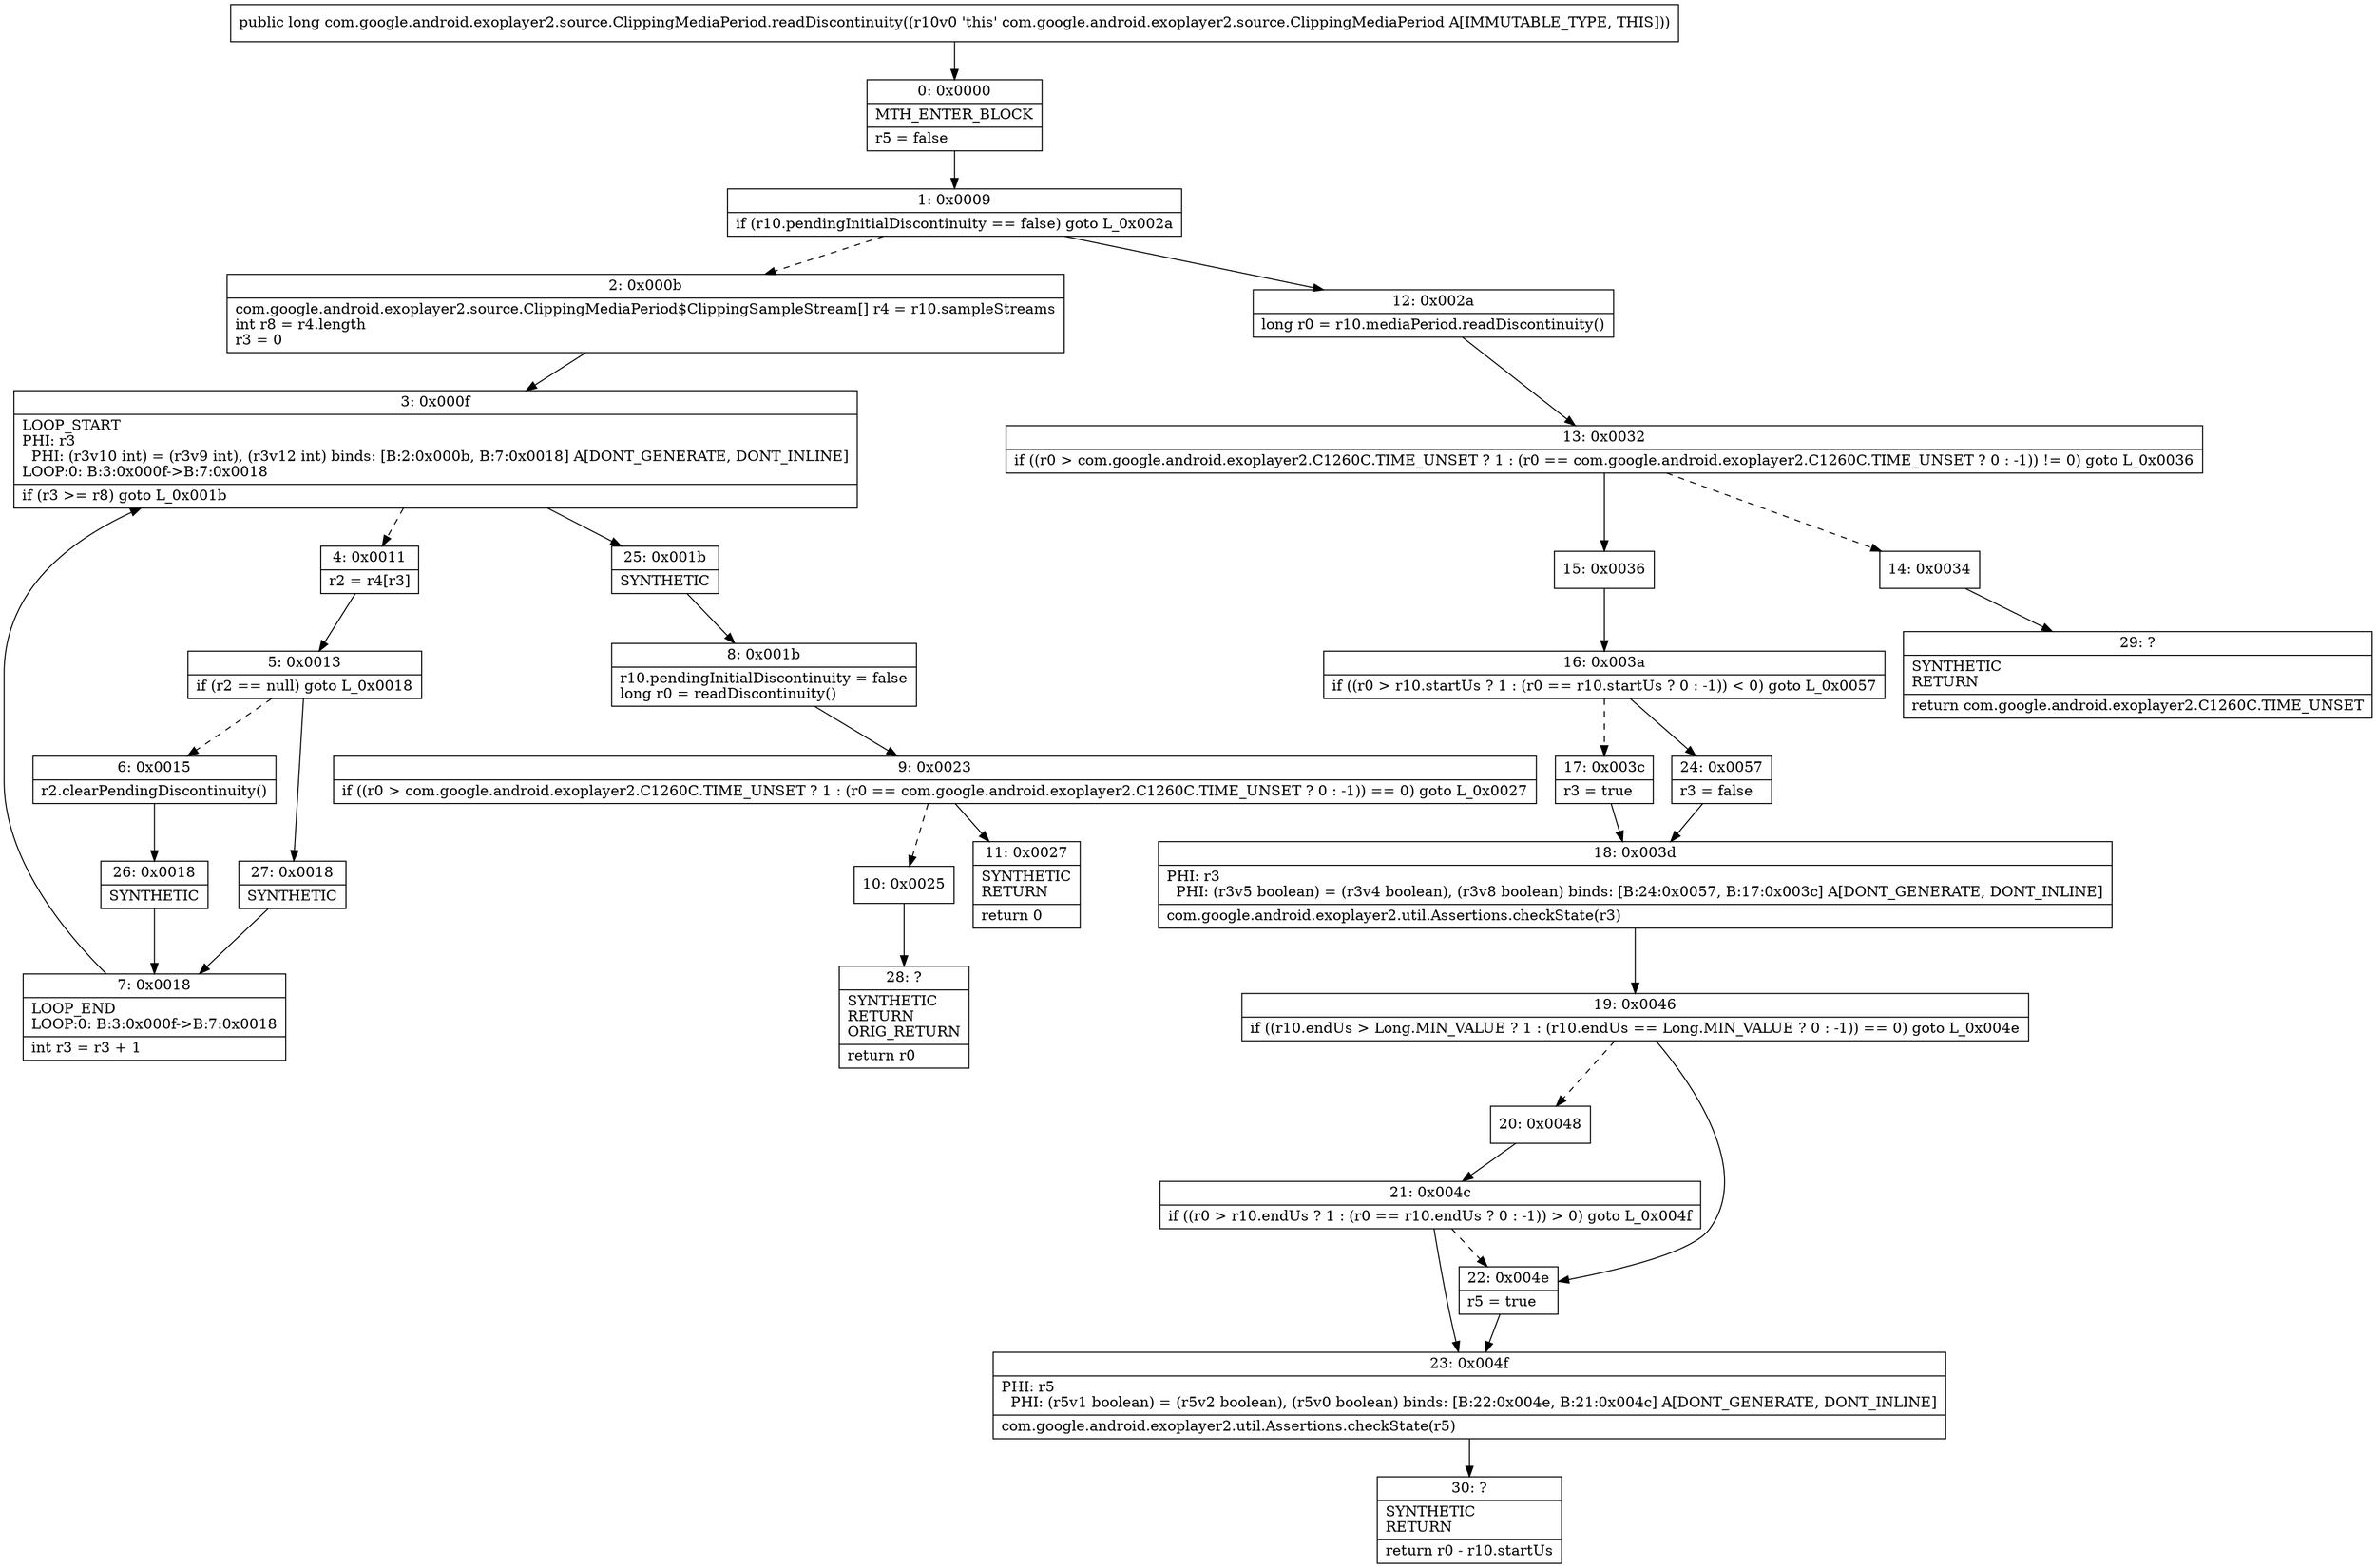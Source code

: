 digraph "CFG forcom.google.android.exoplayer2.source.ClippingMediaPeriod.readDiscontinuity()J" {
Node_0 [shape=record,label="{0\:\ 0x0000|MTH_ENTER_BLOCK\l|r5 = false\l}"];
Node_1 [shape=record,label="{1\:\ 0x0009|if (r10.pendingInitialDiscontinuity == false) goto L_0x002a\l}"];
Node_2 [shape=record,label="{2\:\ 0x000b|com.google.android.exoplayer2.source.ClippingMediaPeriod$ClippingSampleStream[] r4 = r10.sampleStreams\lint r8 = r4.length\lr3 = 0\l}"];
Node_3 [shape=record,label="{3\:\ 0x000f|LOOP_START\lPHI: r3 \l  PHI: (r3v10 int) = (r3v9 int), (r3v12 int) binds: [B:2:0x000b, B:7:0x0018] A[DONT_GENERATE, DONT_INLINE]\lLOOP:0: B:3:0x000f\-\>B:7:0x0018\l|if (r3 \>= r8) goto L_0x001b\l}"];
Node_4 [shape=record,label="{4\:\ 0x0011|r2 = r4[r3]\l}"];
Node_5 [shape=record,label="{5\:\ 0x0013|if (r2 == null) goto L_0x0018\l}"];
Node_6 [shape=record,label="{6\:\ 0x0015|r2.clearPendingDiscontinuity()\l}"];
Node_7 [shape=record,label="{7\:\ 0x0018|LOOP_END\lLOOP:0: B:3:0x000f\-\>B:7:0x0018\l|int r3 = r3 + 1\l}"];
Node_8 [shape=record,label="{8\:\ 0x001b|r10.pendingInitialDiscontinuity = false\llong r0 = readDiscontinuity()\l}"];
Node_9 [shape=record,label="{9\:\ 0x0023|if ((r0 \> com.google.android.exoplayer2.C1260C.TIME_UNSET ? 1 : (r0 == com.google.android.exoplayer2.C1260C.TIME_UNSET ? 0 : \-1)) == 0) goto L_0x0027\l}"];
Node_10 [shape=record,label="{10\:\ 0x0025}"];
Node_11 [shape=record,label="{11\:\ 0x0027|SYNTHETIC\lRETURN\l|return 0\l}"];
Node_12 [shape=record,label="{12\:\ 0x002a|long r0 = r10.mediaPeriod.readDiscontinuity()\l}"];
Node_13 [shape=record,label="{13\:\ 0x0032|if ((r0 \> com.google.android.exoplayer2.C1260C.TIME_UNSET ? 1 : (r0 == com.google.android.exoplayer2.C1260C.TIME_UNSET ? 0 : \-1)) != 0) goto L_0x0036\l}"];
Node_14 [shape=record,label="{14\:\ 0x0034}"];
Node_15 [shape=record,label="{15\:\ 0x0036}"];
Node_16 [shape=record,label="{16\:\ 0x003a|if ((r0 \> r10.startUs ? 1 : (r0 == r10.startUs ? 0 : \-1)) \< 0) goto L_0x0057\l}"];
Node_17 [shape=record,label="{17\:\ 0x003c|r3 = true\l}"];
Node_18 [shape=record,label="{18\:\ 0x003d|PHI: r3 \l  PHI: (r3v5 boolean) = (r3v4 boolean), (r3v8 boolean) binds: [B:24:0x0057, B:17:0x003c] A[DONT_GENERATE, DONT_INLINE]\l|com.google.android.exoplayer2.util.Assertions.checkState(r3)\l}"];
Node_19 [shape=record,label="{19\:\ 0x0046|if ((r10.endUs \> Long.MIN_VALUE ? 1 : (r10.endUs == Long.MIN_VALUE ? 0 : \-1)) == 0) goto L_0x004e\l}"];
Node_20 [shape=record,label="{20\:\ 0x0048}"];
Node_21 [shape=record,label="{21\:\ 0x004c|if ((r0 \> r10.endUs ? 1 : (r0 == r10.endUs ? 0 : \-1)) \> 0) goto L_0x004f\l}"];
Node_22 [shape=record,label="{22\:\ 0x004e|r5 = true\l}"];
Node_23 [shape=record,label="{23\:\ 0x004f|PHI: r5 \l  PHI: (r5v1 boolean) = (r5v2 boolean), (r5v0 boolean) binds: [B:22:0x004e, B:21:0x004c] A[DONT_GENERATE, DONT_INLINE]\l|com.google.android.exoplayer2.util.Assertions.checkState(r5)\l}"];
Node_24 [shape=record,label="{24\:\ 0x0057|r3 = false\l}"];
Node_25 [shape=record,label="{25\:\ 0x001b|SYNTHETIC\l}"];
Node_26 [shape=record,label="{26\:\ 0x0018|SYNTHETIC\l}"];
Node_27 [shape=record,label="{27\:\ 0x0018|SYNTHETIC\l}"];
Node_28 [shape=record,label="{28\:\ ?|SYNTHETIC\lRETURN\lORIG_RETURN\l|return r0\l}"];
Node_29 [shape=record,label="{29\:\ ?|SYNTHETIC\lRETURN\l|return com.google.android.exoplayer2.C1260C.TIME_UNSET\l}"];
Node_30 [shape=record,label="{30\:\ ?|SYNTHETIC\lRETURN\l|return r0 \- r10.startUs\l}"];
MethodNode[shape=record,label="{public long com.google.android.exoplayer2.source.ClippingMediaPeriod.readDiscontinuity((r10v0 'this' com.google.android.exoplayer2.source.ClippingMediaPeriod A[IMMUTABLE_TYPE, THIS])) }"];
MethodNode -> Node_0;
Node_0 -> Node_1;
Node_1 -> Node_2[style=dashed];
Node_1 -> Node_12;
Node_2 -> Node_3;
Node_3 -> Node_4[style=dashed];
Node_3 -> Node_25;
Node_4 -> Node_5;
Node_5 -> Node_6[style=dashed];
Node_5 -> Node_27;
Node_6 -> Node_26;
Node_7 -> Node_3;
Node_8 -> Node_9;
Node_9 -> Node_10[style=dashed];
Node_9 -> Node_11;
Node_10 -> Node_28;
Node_12 -> Node_13;
Node_13 -> Node_14[style=dashed];
Node_13 -> Node_15;
Node_14 -> Node_29;
Node_15 -> Node_16;
Node_16 -> Node_17[style=dashed];
Node_16 -> Node_24;
Node_17 -> Node_18;
Node_18 -> Node_19;
Node_19 -> Node_20[style=dashed];
Node_19 -> Node_22;
Node_20 -> Node_21;
Node_21 -> Node_22[style=dashed];
Node_21 -> Node_23;
Node_22 -> Node_23;
Node_23 -> Node_30;
Node_24 -> Node_18;
Node_25 -> Node_8;
Node_26 -> Node_7;
Node_27 -> Node_7;
}

